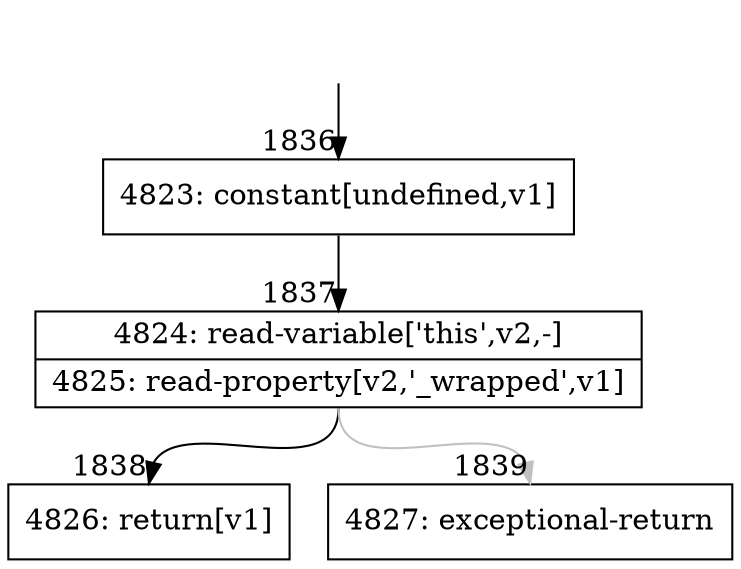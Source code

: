 digraph {
rankdir="TD"
BB_entry165[shape=none,label=""];
BB_entry165 -> BB1836 [tailport=s, headport=n, headlabel="    1836"]
BB1836 [shape=record label="{4823: constant[undefined,v1]}" ] 
BB1836 -> BB1837 [tailport=s, headport=n, headlabel="      1837"]
BB1837 [shape=record label="{4824: read-variable['this',v2,-]|4825: read-property[v2,'_wrapped',v1]}" ] 
BB1837 -> BB1838 [tailport=s, headport=n, headlabel="      1838"]
BB1837 -> BB1839 [tailport=s, headport=n, color=gray, headlabel="      1839"]
BB1838 [shape=record label="{4826: return[v1]}" ] 
BB1839 [shape=record label="{4827: exceptional-return}" ] 
//#$~ 1525
}
